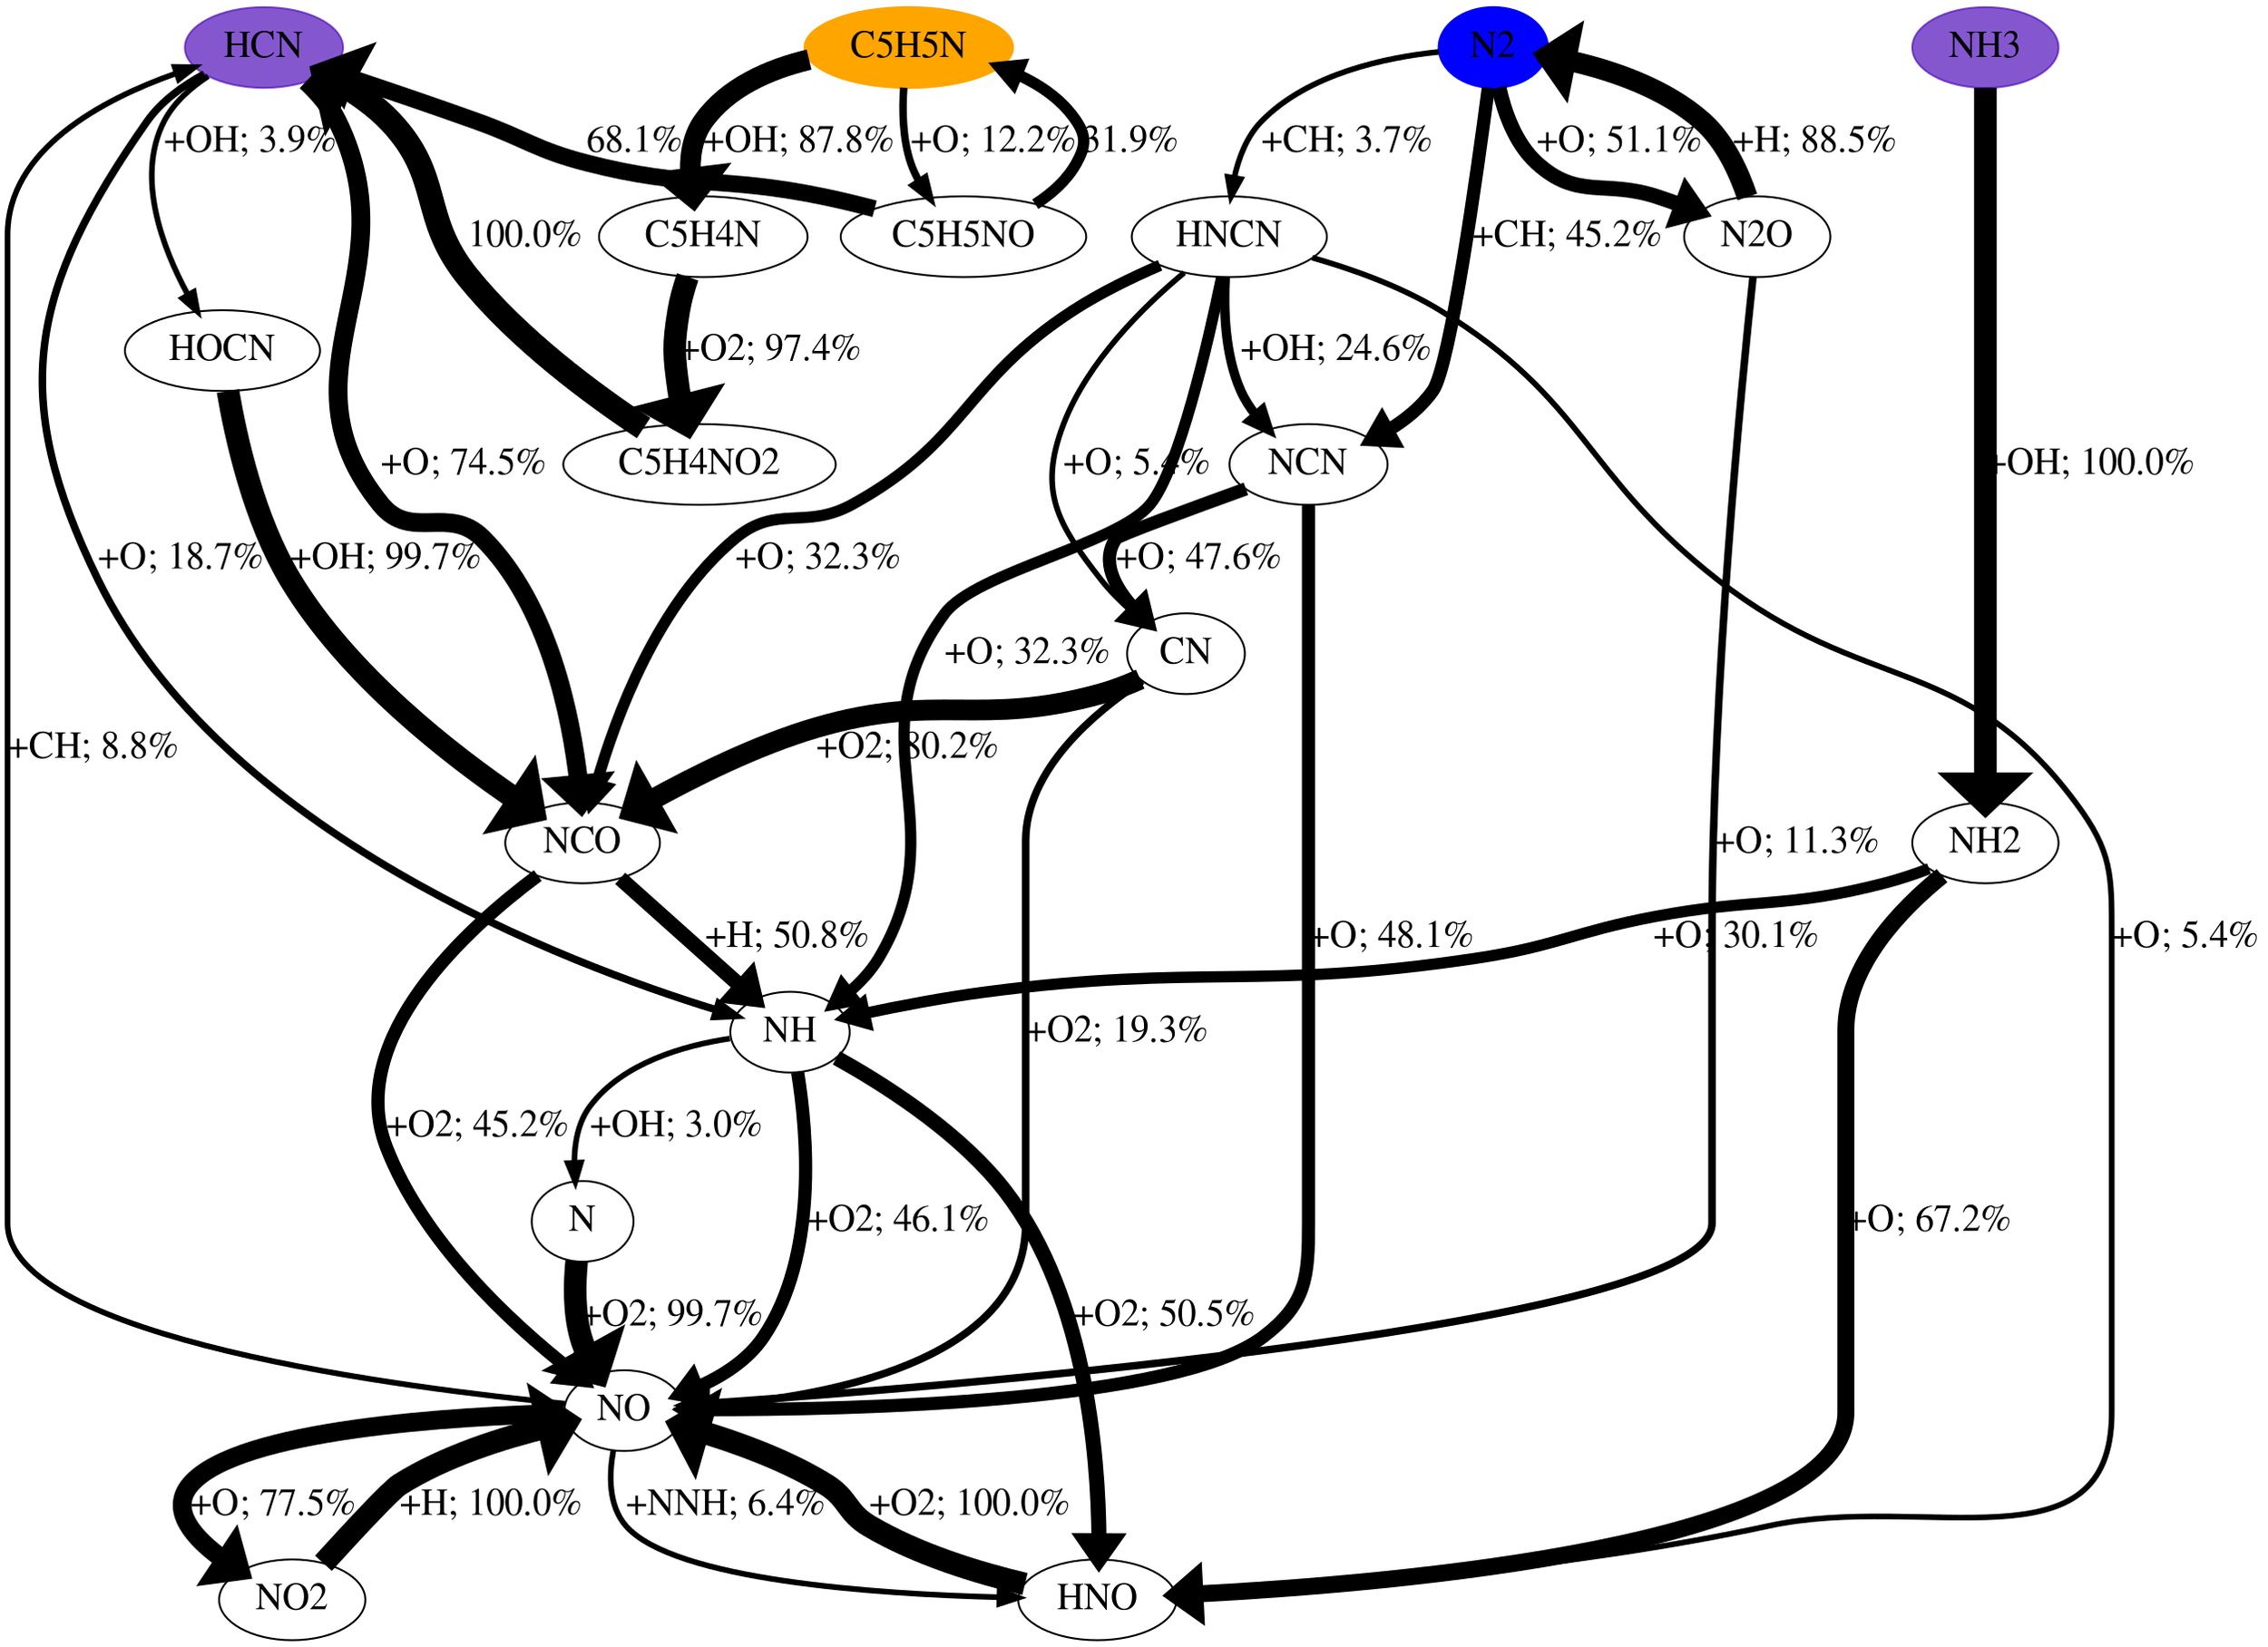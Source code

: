 digraph {
    graph [b="0,0,1558,558", rankdir=TB, center=true];
	NO -> HNO [label="+NNH; 6.4%" fontcolor=black fontname=Times fontsize=20 penwidth=3]
	NO -> NO2 [label="+O; 77.5%" fontcolor=black fontname=Times fontsize=20 penwidth=10]
	NO -> HCN [label="+CH; 8.8%" fontcolor=black fontname=Times fontsize=20 penwidth=3]
	NH3 -> NH2 [label="+OH; 100.0%" fontcolor=black fontname=Times fontsize=20 penwidth=12]
	HCN -> NH [label="+O; 18.7%" fontcolor=black fontname=Times fontsize=20 penwidth=4]
	HCN -> NCO [label="+O; 74.5%" fontcolor=black fontname=Times fontsize=20 penwidth=10]
	HCN -> HOCN [label="+OH; 3.9%" fontcolor=black fontname=Times fontsize=20 penwidth=3]
	HNO -> NO [label="+O2; 100.0%" fontcolor=black fontname=Times fontsize=20 penwidth=12]
	N2 -> N2O [label="+O; 51.1%" fontcolor=black fontname=Times fontsize=20 penwidth=8]
	N2 -> NCN [label="+CH; 45.2%" fontcolor=black fontname=Times fontsize=20 penwidth=7]
	N2 -> HNCN [label="+CH; 3.7%" fontcolor=black fontname=Times fontsize=20 penwidth=3]
	C5H5N -> C5H4N [label="+OH; 87.8%" fontcolor=black fontname=Times fontsize=20 penwidth=11]
	C5H5N -> C5H5NO [label="+O; 12.2%" fontcolor=black fontname=Times fontsize=20 penwidth=4]
	NO2 -> NO [label="+H; 100.0%" fontcolor=black fontname=Times fontsize=20 penwidth=12]
	NH2 -> NH [label="+O; 30.1%" fontcolor=black fontname=Times fontsize=20 penwidth=6]
	NH2 -> HNO [label="+O; 67.2%" fontcolor=black fontname=Times fontsize=20 penwidth=9]
	NH -> HNO [label="+O2; 50.5%" fontcolor=black fontname=Times fontsize=20 penwidth=8]
	NH -> N [label="+OH; 3.0%" fontcolor=black fontname=Times fontsize=20 penwidth=3]
	NH -> NO [label="+O2; 46.1%" fontcolor=black fontname=Times fontsize=20 penwidth=7]
	NCO -> NH [label="+H; 50.8%" fontcolor=black fontname=Times fontsize=20 penwidth=8]
	NCO -> NO [label="+O2; 45.2%" fontcolor=black fontname=Times fontsize=20 penwidth=7]
	HOCN -> NCO [label="+OH; 99.7%" fontcolor=black fontname=Times fontsize=20 penwidth=12]
	N2O -> N2 [label="+H; 88.5%" fontcolor=black fontname=Times fontsize=20 penwidth=11]
	N2O -> NO [label="+O; 11.3%" fontcolor=black fontname=Times fontsize=20 penwidth=4]
	NCN -> NO [label="+O; 48.1%" fontcolor=black fontname=Times fontsize=20 penwidth=7]
	NCN -> CN [label="+O; 47.6%" fontcolor=black fontname=Times fontsize=20 penwidth=7]
	HNCN -> NH [label="+O; 32.3%" fontcolor=black fontname=Times fontsize=20 penwidth=6]
	HNCN -> HNO [label="+O; 5.4%" fontcolor=black fontname=Times fontsize=20 penwidth=3]
	HNCN -> CN [label="+O; 5.4%" fontcolor=black fontname=Times fontsize=20 penwidth=3]
	HNCN -> NCO [label="+O; 32.3%" fontcolor=black fontname=Times fontsize=20 penwidth=6]
	HNCN -> NCN [label="+OH; 24.6%" fontcolor=black fontname=Times fontsize=20 penwidth=5]
	C5H4N -> C5H4NO2 [label="+O2; 97.4%" fontcolor=black fontname=Times fontsize=20 penwidth=12]
	C5H5NO -> HCN [label="68.1%" fontcolor=black fontname=Times fontsize=20 penwidth=9]
	C5H5NO -> C5H5N [label="31.9%" fontcolor=black fontname=Times fontsize=20 penwidth=6]
	N -> NO [label="+O2; 99.7%" fontcolor=black fontname=Times fontsize=20 penwidth=12]
	CN -> NO [label="+O2; 19.3%" fontcolor=black fontname=Times fontsize=20 penwidth=4]
	CN -> NCO [label="+O2; 80.2%" fontcolor=black fontname=Times fontsize=20 penwidth=11]
	C5H4NO2 -> HCN [label="100.0%" fontcolor=black fontname=Times fontsize=20 penwidth=13]
	NO [fontname=Times fontsize=20]
	NH3 [fontname=Times fontsize=20]
	HCN [fontname=Times fontsize=20]
	HNO [fontname=Times fontsize=20]
	N2 [fontname=Times fontsize=20]
	C5H5N [fontname=Times fontsize=20]
	NO2 [fontname=Times fontsize=20]
	NH2 [fontname=Times fontsize=20]
	NH [fontname=Times fontsize=20]
	NCO [fontname=Times fontsize=20]
	HOCN [fontname=Times fontsize=20]
	N2O [fontname=Times fontsize=20]
	NCN [fontname=Times fontsize=20]
	HNCN [fontname=Times fontsize=20]
	C5H4N [fontname=Times fontsize=20]
	C5H5NO [fontname=Times fontsize=20]
	N [fontname=Times fontsize=20]
	CN [fontname=Times fontsize=20]
	C5H4NO2 [fontname=Times fontsize=20]
	HCN [color="#500dbab1" fillcolor="#500dbab1" style=filled]
	NH3 [color="#500dbab1" fillcolor="#500dbab1" style=filled]
	C5H5N [color=orange fillcolor=orange style=filled]
	N2 [color=blue fillcolor=blue style=filled]

    {rank="source"; C5H5N,NH3,HCN,N2}
}